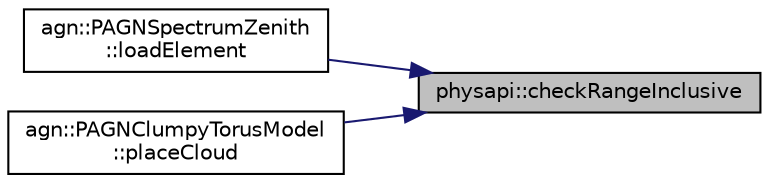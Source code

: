digraph "physapi::checkRangeInclusive"
{
 // LATEX_PDF_SIZE
  edge [fontname="Helvetica",fontsize="10",labelfontname="Helvetica",labelfontsize="10"];
  node [fontname="Helvetica",fontsize="10",shape=record];
  rankdir="RL";
  Node1 [label="physapi::checkRangeInclusive",height=0.2,width=0.4,color="black", fillcolor="grey75", style="filled", fontcolor="black",tooltip="left <= value <= right"];
  Node1 -> Node2 [dir="back",color="midnightblue",fontsize="10",style="solid",fontname="Helvetica"];
  Node2 [label="agn::PAGNSpectrumZenith\l::loadElement",height=0.2,width=0.4,color="black", fillcolor="white", style="filled",URL="$classagn_1_1_p_a_g_n_spectrum_zenith.html#a80f4964b24dfd7e91f069ba3385dac98",tooltip="count a photon into the spectrum"];
  Node1 -> Node3 [dir="back",color="midnightblue",fontsize="10",style="solid",fontname="Helvetica"];
  Node3 [label="agn::PAGNClumpyTorusModel\l::placeCloud",height=0.2,width=0.4,color="black", fillcolor="white", style="filled",URL="$classagn_1_1_p_a_g_n_clumpy_torus_model.html#a2d05a0ec848baf944d0eba2939593911",tooltip=" "];
}
